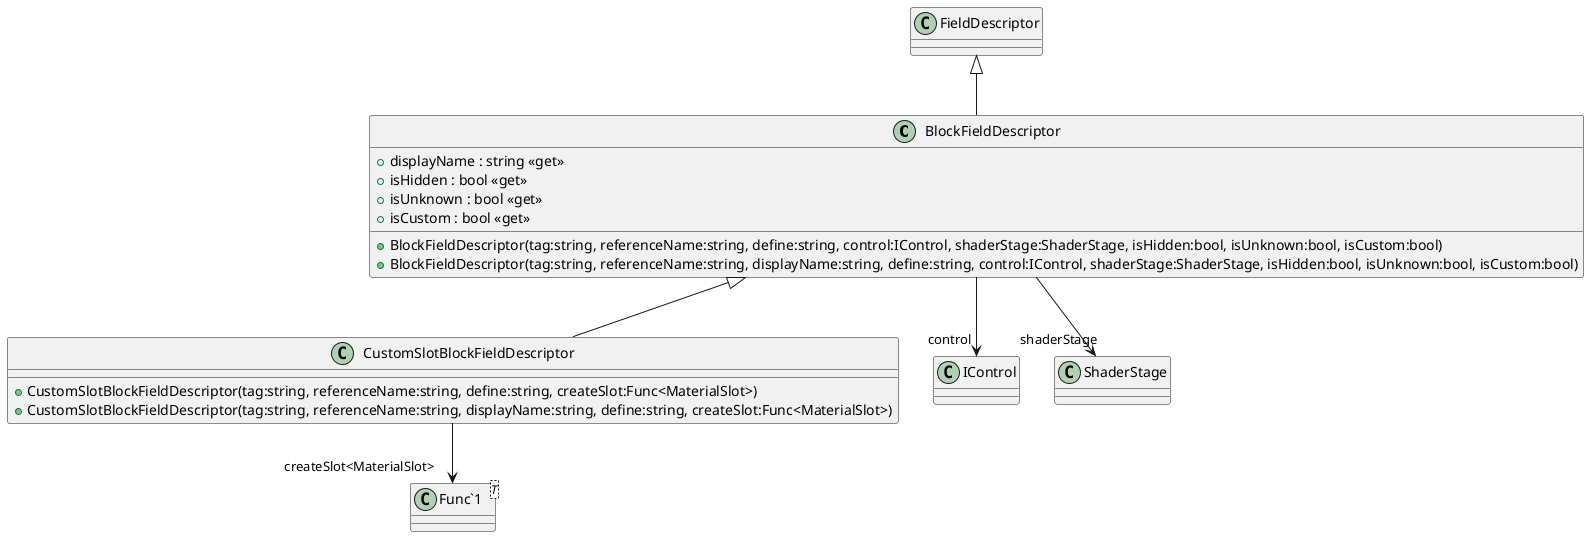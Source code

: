@startuml
class BlockFieldDescriptor {
    + displayName : string <<get>>
    + isHidden : bool <<get>>
    + isUnknown : bool <<get>>
    + isCustom : bool <<get>>
    + BlockFieldDescriptor(tag:string, referenceName:string, define:string, control:IControl, shaderStage:ShaderStage, isHidden:bool, isUnknown:bool, isCustom:bool)
    + BlockFieldDescriptor(tag:string, referenceName:string, displayName:string, define:string, control:IControl, shaderStage:ShaderStage, isHidden:bool, isUnknown:bool, isCustom:bool)
}
class CustomSlotBlockFieldDescriptor {
    + CustomSlotBlockFieldDescriptor(tag:string, referenceName:string, define:string, createSlot:Func<MaterialSlot>)
    + CustomSlotBlockFieldDescriptor(tag:string, referenceName:string, displayName:string, define:string, createSlot:Func<MaterialSlot>)
}
class "Func`1"<T> {
}
FieldDescriptor <|-- BlockFieldDescriptor
BlockFieldDescriptor --> "control" IControl
BlockFieldDescriptor --> "shaderStage" ShaderStage
BlockFieldDescriptor <|-- CustomSlotBlockFieldDescriptor
CustomSlotBlockFieldDescriptor --> "createSlot<MaterialSlot>" "Func`1"
@enduml
